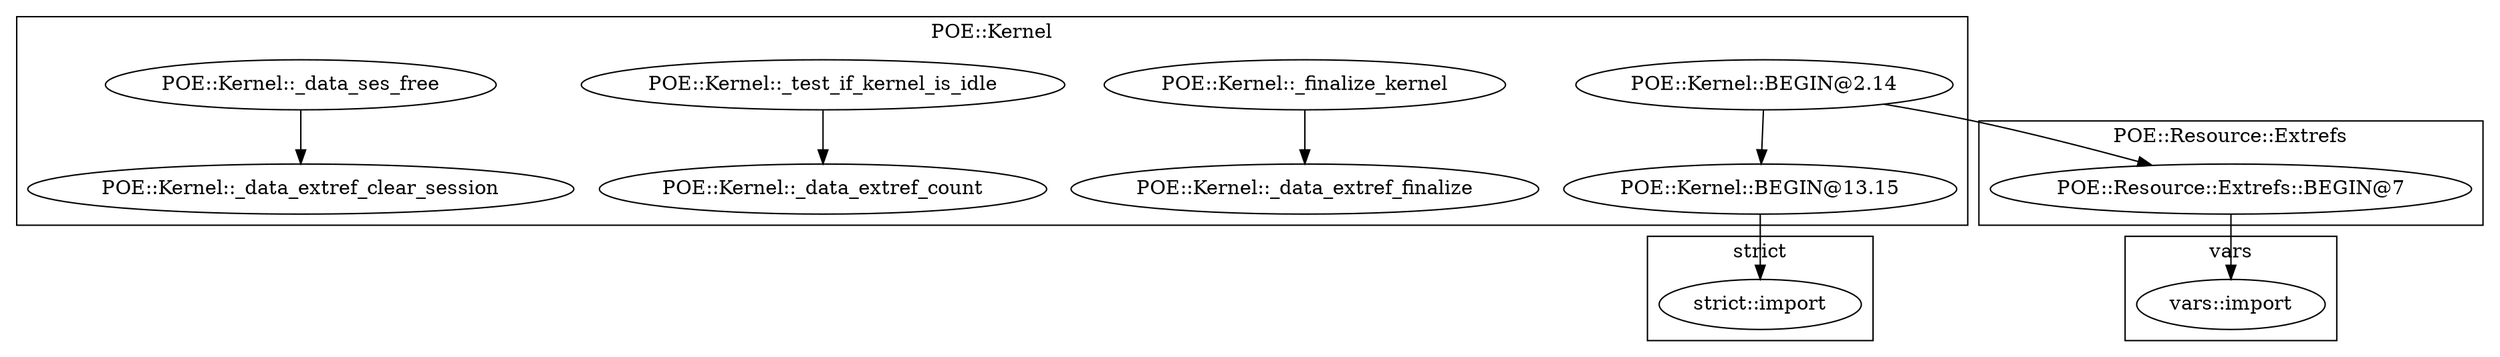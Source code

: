 digraph {
graph [overlap=false]
subgraph cluster_vars {
	label="vars";
	"vars::import";
}
subgraph cluster_POE_Kernel {
	label="POE::Kernel";
	"POE::Kernel::BEGIN@13.15";
	"POE::Kernel::_data_extref_count";
	"POE::Kernel::_data_extref_clear_session";
	"POE::Kernel::_finalize_kernel";
	"POE::Kernel::BEGIN@2.14";
	"POE::Kernel::_test_if_kernel_is_idle";
	"POE::Kernel::_data_ses_free";
	"POE::Kernel::_data_extref_finalize";
}
subgraph cluster_strict {
	label="strict";
	"strict::import";
}
subgraph cluster_POE_Resource_Extrefs {
	label="POE::Resource::Extrefs";
	"POE::Resource::Extrefs::BEGIN@7";
}
"POE::Kernel::BEGIN@13.15" -> "strict::import";
"POE::Kernel::_data_ses_free" -> "POE::Kernel::_data_extref_clear_session";
"POE::Kernel::BEGIN@2.14" -> "POE::Resource::Extrefs::BEGIN@7";
"POE::Kernel::BEGIN@2.14" -> "POE::Kernel::BEGIN@13.15";
"POE::Kernel::_finalize_kernel" -> "POE::Kernel::_data_extref_finalize";
"POE::Kernel::_test_if_kernel_is_idle" -> "POE::Kernel::_data_extref_count";
"POE::Resource::Extrefs::BEGIN@7" -> "vars::import";
}
